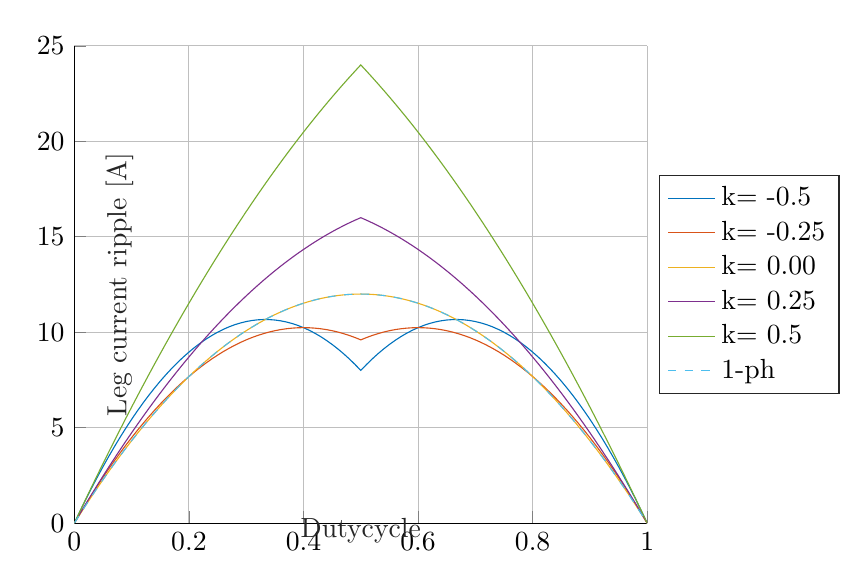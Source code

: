 % This file was created by matlab2tikz.
%
\definecolor{mycolor1}{rgb}{0.0,0.447,0.741}%
\definecolor{mycolor2}{rgb}{0.85,0.325,0.098}%
\definecolor{mycolor3}{rgb}{0.929,0.694,0.125}%
\definecolor{mycolor4}{rgb}{0.494,0.184,0.556}%
\definecolor{mycolor5}{rgb}{0.466,0.674,0.188}%
\definecolor{mycolor6}{rgb}{0.301,0.745,0.933}%
%
\begin{tikzpicture}

\begin{axis}[%
width=0.6\columnwidth,
height=0.5\columnwidth,
at={(0\columnwidth,0\columnwidth)},
scale only axis,
xmin=0,
xmax=1,
xlabel style={font=\color{white!15!black}},
xlabel={Dutycycle},
x label style={at={(axis description cs:0.5,0.03)},anchor=north},
ymin=0,
ymax=25,
ytick distance = 5,
ylabel style={font=\color{white!15!black}},
ylabel={Leg current ripple [A]},
y label style={at={(axis description cs:0.12,.5)},anchor=south},
axis background/.style={fill=white},
axis x line*=bottom,
axis y line*=left,
xmajorgrids,
ymajorgrids,
legend style={at={(1.02,0.5)}, anchor=west, legend cell align=left, align=left, draw=white!15!black},
]
\addplot [color=mycolor1]
  table[row sep=crcr]{%
0	0\\
0.01	0.63\\
0.02	1.242\\
0.03	1.834\\
0.04	2.406\\
0.05	2.96\\
0.06	3.494\\
0.07	4.01\\
0.08	4.506\\
0.09	4.982\\
0.1	5.44\\
0.11	5.878\\
0.12	6.298\\
0.13	6.698\\
0.14	7.078\\
0.15	7.44\\
0.16	7.782\\
0.17	8.106\\
0.18	8.41\\
0.19	8.694\\
0.2	8.96\\
0.21	9.206\\
0.22	9.434\\
0.23	9.642\\
0.24	9.83\\
0.25	10\\
0.26	10.15\\
0.27	10.282\\
0.28	10.394\\
0.29	10.486\\
0.3	10.56\\
0.31	10.614\\
0.32	10.65\\
0.33	10.666\\
0.34	10.662\\
0.35	10.64\\
0.36	10.598\\
0.37	10.538\\
0.38	10.458\\
0.39	10.358\\
0.4	10.24\\
0.41	10.102\\
0.42	9.946\\
0.43	9.77\\
0.44	9.574\\
0.45	9.36\\
0.46	9.126\\
0.47	8.874\\
0.48	8.602\\
0.49	8.31\\
0.5	8\\
0.51	8.31\\
0.52	8.602\\
0.53	8.874\\
0.54	9.126\\
0.55	9.36\\
0.56	9.574\\
0.57	9.77\\
0.58	9.946\\
0.59	10.102\\
0.6	10.24\\
0.61	10.358\\
0.62	10.458\\
0.63	10.538\\
0.64	10.598\\
0.65	10.64\\
0.66	10.662\\
0.67	10.666\\
0.68	10.65\\
0.69	10.614\\
0.7	10.56\\
0.71	10.486\\
0.72	10.394\\
0.73	10.282\\
0.74	10.15\\
0.75	10\\
0.76	9.83\\
0.77	9.642\\
0.78	9.434\\
0.79	9.206\\
0.8	8.96\\
0.81	8.694\\
0.82	8.41\\
0.83	8.106\\
0.84	7.782\\
0.85	7.44\\
0.86	7.078\\
0.87	6.698\\
0.88	6.298\\
0.89	5.878\\
0.9	5.44\\
0.91	4.982\\
0.92	4.506\\
0.93	4.01\\
0.94	3.494\\
0.95	2.96\\
0.96	2.406\\
0.97	1.834\\
0.98	1.242\\
0.99	0.63\\
1	0\\
};
\addlegendentry{k= -0.5}

\addplot [color=mycolor2]
  table[row sep=crcr]{%
0	0\\
0.01	0.506\\
0.02	0.998\\
0.03	1.478\\
0.04	1.946\\
0.05	2.4\\
0.06	2.842\\
0.07	3.27\\
0.08	3.686\\
0.09	4.09\\
0.1	4.48\\
0.11	4.858\\
0.12	5.222\\
0.13	5.574\\
0.14	5.914\\
0.15	6.24\\
0.16	6.554\\
0.17	6.854\\
0.18	7.142\\
0.19	7.418\\
0.2	7.68\\
0.21	7.93\\
0.22	8.166\\
0.23	8.39\\
0.24	8.602\\
0.25	8.8\\
0.26	8.986\\
0.27	9.158\\
0.28	9.318\\
0.29	9.466\\
0.3	9.6\\
0.31	9.722\\
0.32	9.83\\
0.33	9.926\\
0.34	10.01\\
0.35	10.08\\
0.36	10.138\\
0.37	10.182\\
0.38	10.214\\
0.39	10.234\\
0.4	10.24\\
0.41	10.234\\
0.42	10.214\\
0.43	10.182\\
0.44	10.138\\
0.45	10.08\\
0.46	10.01\\
0.47	9.926\\
0.48	9.83\\
0.49	9.722\\
0.5	9.6\\
0.51	9.722\\
0.52	9.83\\
0.53	9.926\\
0.54	10.01\\
0.55	10.08\\
0.56	10.138\\
0.57	10.182\\
0.58	10.214\\
0.59	10.234\\
0.6	10.24\\
0.61	10.234\\
0.62	10.214\\
0.63	10.182\\
0.64	10.138\\
0.65	10.08\\
0.66	10.01\\
0.67	9.926\\
0.68	9.83\\
0.69	9.722\\
0.7	9.6\\
0.71	9.466\\
0.72	9.318\\
0.73	9.158\\
0.74	8.986\\
0.75	8.8\\
0.76	8.602\\
0.77	8.39\\
0.78	8.166\\
0.79	7.93\\
0.8	7.68\\
0.81	7.418\\
0.82	7.142\\
0.83	6.854\\
0.84	6.554\\
0.85	6.24\\
0.86	5.914\\
0.87	5.574\\
0.88	5.222\\
0.89	4.858\\
0.9	4.48\\
0.91	4.09\\
0.92	3.686\\
0.93	3.27\\
0.94	2.842\\
0.95	2.4\\
0.96	1.946\\
0.97	1.478\\
0.98	0.998\\
0.99	0.506\\
1	0\\
};
\addlegendentry{k= -0.25}

\addplot [color=mycolor3]
  table[row sep=crcr]{%
0	0\\
0.01	0.475\\
0.02	0.941\\
0.03	1.397\\
0.04	1.843\\
0.05	2.28\\
0.06	2.707\\
0.07	3.125\\
0.08	3.533\\
0.09	3.931\\
0.1	4.32\\
0.11	4.699\\
0.12	5.069\\
0.13	5.429\\
0.14	5.779\\
0.15	6.12\\
0.16	6.451\\
0.17	6.773\\
0.18	7.085\\
0.19	7.387\\
0.2	7.68\\
0.21	7.963\\
0.22	8.237\\
0.23	8.501\\
0.24	8.755\\
0.25	9\\
0.26	9.235\\
0.27	9.461\\
0.28	9.677\\
0.29	9.883\\
0.3	10.08\\
0.31	10.267\\
0.32	10.445\\
0.33	10.613\\
0.34	10.771\\
0.35	10.92\\
0.36	11.059\\
0.37	11.189\\
0.38	11.309\\
0.39	11.419\\
0.4	11.52\\
0.41	11.611\\
0.42	11.693\\
0.43	11.765\\
0.44	11.827\\
0.45	11.88\\
0.46	11.923\\
0.47	11.957\\
0.48	11.981\\
0.49	11.995\\
0.5	12\\
0.51	11.995\\
0.52	11.981\\
0.53	11.957\\
0.54	11.923\\
0.55	11.88\\
0.56	11.827\\
0.57	11.765\\
0.58	11.693\\
0.59	11.611\\
0.6	11.52\\
0.61	11.419\\
0.62	11.309\\
0.63	11.189\\
0.64	11.059\\
0.65	10.92\\
0.66	10.771\\
0.67	10.613\\
0.68	10.445\\
0.69	10.267\\
0.7	10.08\\
0.71	9.883\\
0.72	9.677\\
0.73	9.461\\
0.74	9.235\\
0.75	9\\
0.76	8.755\\
0.77	8.501\\
0.78	8.237\\
0.79	7.963\\
0.8	7.68\\
0.81	7.387\\
0.82	7.085\\
0.83	6.773\\
0.84	6.451\\
0.85	6.12\\
0.86	5.779\\
0.87	5.429\\
0.88	5.069\\
0.89	4.699\\
0.9	4.32\\
0.91	3.931\\
0.92	3.533\\
0.93	3.125\\
0.94	2.707\\
0.95	2.28\\
0.96	1.843\\
0.97	1.397\\
0.98	0.941\\
0.99	0.475\\
1	0\\
};
\addlegendentry{k= 0.00}

\addplot [color=mycolor4]
  table[row sep=crcr]{%
0	0\\
0.01	0.508\\
0.02	1.009\\
0.03	1.501\\
0.04	1.987\\
0.05	2.464\\
0.06	2.934\\
0.07	3.396\\
0.08	3.85\\
0.09	4.297\\
0.1	4.736\\
0.11	5.167\\
0.12	5.591\\
0.13	6.007\\
0.14	6.415\\
0.15	6.816\\
0.16	7.209\\
0.17	7.594\\
0.18	7.972\\
0.19	8.342\\
0.2	8.704\\
0.21	9.059\\
0.22	9.405\\
0.23	9.745\\
0.24	10.076\\
0.25	10.4\\
0.26	10.716\\
0.27	11.025\\
0.28	11.325\\
0.29	11.619\\
0.3	11.904\\
0.31	12.182\\
0.32	12.452\\
0.33	12.714\\
0.34	12.969\\
0.35	13.216\\
0.36	13.455\\
0.37	13.687\\
0.38	13.911\\
0.39	14.127\\
0.4	14.336\\
0.41	14.537\\
0.42	14.73\\
0.43	14.916\\
0.44	15.094\\
0.45	15.264\\
0.46	15.427\\
0.47	15.581\\
0.48	15.729\\
0.49	15.868\\
0.5	16\\
0.51	15.868\\
0.52	15.729\\
0.53	15.581\\
0.54	15.427\\
0.55	15.264\\
0.56	15.094\\
0.57	14.916\\
0.58	14.73\\
0.59	14.537\\
0.6	14.336\\
0.61	14.127\\
0.62	13.911\\
0.63	13.687\\
0.64	13.455\\
0.65	13.216\\
0.66	12.969\\
0.67	12.714\\
0.68	12.452\\
0.69	12.182\\
0.7	11.904\\
0.71	11.619\\
0.72	11.325\\
0.73	11.025\\
0.74	10.716\\
0.75	10.4\\
0.76	10.076\\
0.77	9.745\\
0.78	9.405\\
0.79	9.059\\
0.8	8.704\\
0.81	8.342\\
0.82	7.972\\
0.83	7.594\\
0.84	7.209\\
0.85	6.816\\
0.86	6.415\\
0.87	6.007\\
0.88	5.591\\
0.89	5.167\\
0.9	4.736\\
0.91	4.297\\
0.92	3.85\\
0.93	3.396\\
0.94	2.934\\
0.95	2.464\\
0.96	1.987\\
0.97	1.501\\
0.98	1.009\\
0.99	0.508\\
1	0\\
};
\addlegendentry{k= 0.25}

\addplot [color=mycolor5]
  table[row sep=crcr]{%
0	0\\
0.01	0.637\\
0.02	1.267\\
0.03	1.891\\
0.04	2.509\\
0.05	3.12\\
0.06	3.725\\
0.07	4.323\\
0.08	4.915\\
0.09	5.501\\
0.1	6.08\\
0.11	6.653\\
0.12	7.219\\
0.13	7.779\\
0.14	8.333\\
0.15	8.88\\
0.16	9.421\\
0.17	9.955\\
0.18	10.483\\
0.19	11.005\\
0.2	11.52\\
0.21	12.029\\
0.22	12.531\\
0.23	13.027\\
0.24	13.517\\
0.25	14\\
0.26	14.477\\
0.27	14.947\\
0.28	15.411\\
0.29	15.869\\
0.3	16.32\\
0.31	16.765\\
0.32	17.203\\
0.33	17.635\\
0.34	18.061\\
0.35	18.48\\
0.36	18.893\\
0.37	19.299\\
0.38	19.699\\
0.39	20.093\\
0.4	20.48\\
0.41	20.861\\
0.42	21.235\\
0.43	21.603\\
0.44	21.965\\
0.45	22.32\\
0.46	22.669\\
0.47	23.011\\
0.48	23.347\\
0.49	23.677\\
0.5	24\\
0.51	23.677\\
0.52	23.347\\
0.53	23.011\\
0.54	22.669\\
0.55	22.32\\
0.56	21.965\\
0.57	21.603\\
0.58	21.235\\
0.59	20.861\\
0.6	20.48\\
0.61	20.093\\
0.62	19.699\\
0.63	19.299\\
0.64	18.893\\
0.65	18.48\\
0.66	18.061\\
0.67	17.635\\
0.68	17.203\\
0.69	16.765\\
0.7	16.32\\
0.71	15.869\\
0.72	15.411\\
0.73	14.947\\
0.74	14.477\\
0.75	14\\
0.76	13.517\\
0.77	13.027\\
0.78	12.531\\
0.79	12.029\\
0.8	11.52\\
0.81	11.005\\
0.82	10.483\\
0.83	9.955\\
0.84	9.421\\
0.85	8.88\\
0.86	8.333\\
0.87	7.779\\
0.88	7.219\\
0.89	6.653\\
0.9	6.08\\
0.91	5.501\\
0.92	4.915\\
0.93	4.323\\
0.94	3.725\\
0.95	3.12\\
0.96	2.509\\
0.97	1.891\\
0.98	1.267\\
0.99	0.637\\
1	0\\
};
\addlegendentry{k= 0.5}

\addplot [color=mycolor6, dashed]
  table[row sep=crcr]{%
0	0\\
0.01	0.475\\
0.02	0.941\\
0.03	1.397\\
0.04	1.843\\
0.05	2.28\\
0.06	2.707\\
0.07	3.125\\
0.08	3.533\\
0.09	3.931\\
0.1	4.32\\
0.11	4.699\\
0.12	5.069\\
0.13	5.429\\
0.14	5.779\\
0.15	6.12\\
0.16	6.451\\
0.17	6.773\\
0.18	7.085\\
0.19	7.387\\
0.2	7.68\\
0.21	7.963\\
0.22	8.237\\
0.23	8.501\\
0.24	8.755\\
0.25	9\\
0.26	9.235\\
0.27	9.461\\
0.28	9.677\\
0.29	9.883\\
0.3	10.08\\
0.31	10.267\\
0.32	10.445\\
0.33	10.613\\
0.34	10.771\\
0.35	10.92\\
0.36	11.059\\
0.37	11.189\\
0.38	11.309\\
0.39	11.419\\
0.4	11.52\\
0.41	11.611\\
0.42	11.693\\
0.43	11.765\\
0.44	11.827\\
0.45	11.88\\
0.46	11.923\\
0.47	11.957\\
0.48	11.981\\
0.49	11.995\\
0.5	12\\
0.51	11.995\\
0.52	11.981\\
0.53	11.957\\
0.54	11.923\\
0.55	11.88\\
0.56	11.827\\
0.57	11.765\\
0.58	11.693\\
0.59	11.611\\
0.6	11.52\\
0.61	11.419\\
0.62	11.309\\
0.63	11.189\\
0.64	11.059\\
0.65	10.92\\
0.66	10.771\\
0.67	10.613\\
0.68	10.445\\
0.69	10.267\\
0.7	10.08\\
0.71	9.883\\
0.72	9.677\\
0.73	9.461\\
0.74	9.235\\
0.75	9\\
0.76	8.755\\
0.77	8.501\\
0.78	8.237\\
0.79	7.963\\
0.8	7.68\\
0.81	7.387\\
0.82	7.085\\
0.83	6.773\\
0.84	6.451\\
0.85	6.12\\
0.86	5.779\\
0.87	5.429\\
0.88	5.069\\
0.89	4.699\\
0.9	4.32\\
0.91	3.931\\
0.92	3.533\\
0.93	3.125\\
0.94	2.707\\
0.95	2.28\\
0.96	1.843\\
0.97	1.397\\
0.98	0.941\\
0.99	0.475\\
1	0\\
};
\addlegendentry{1-ph}

\end{axis}
\end{tikzpicture}%